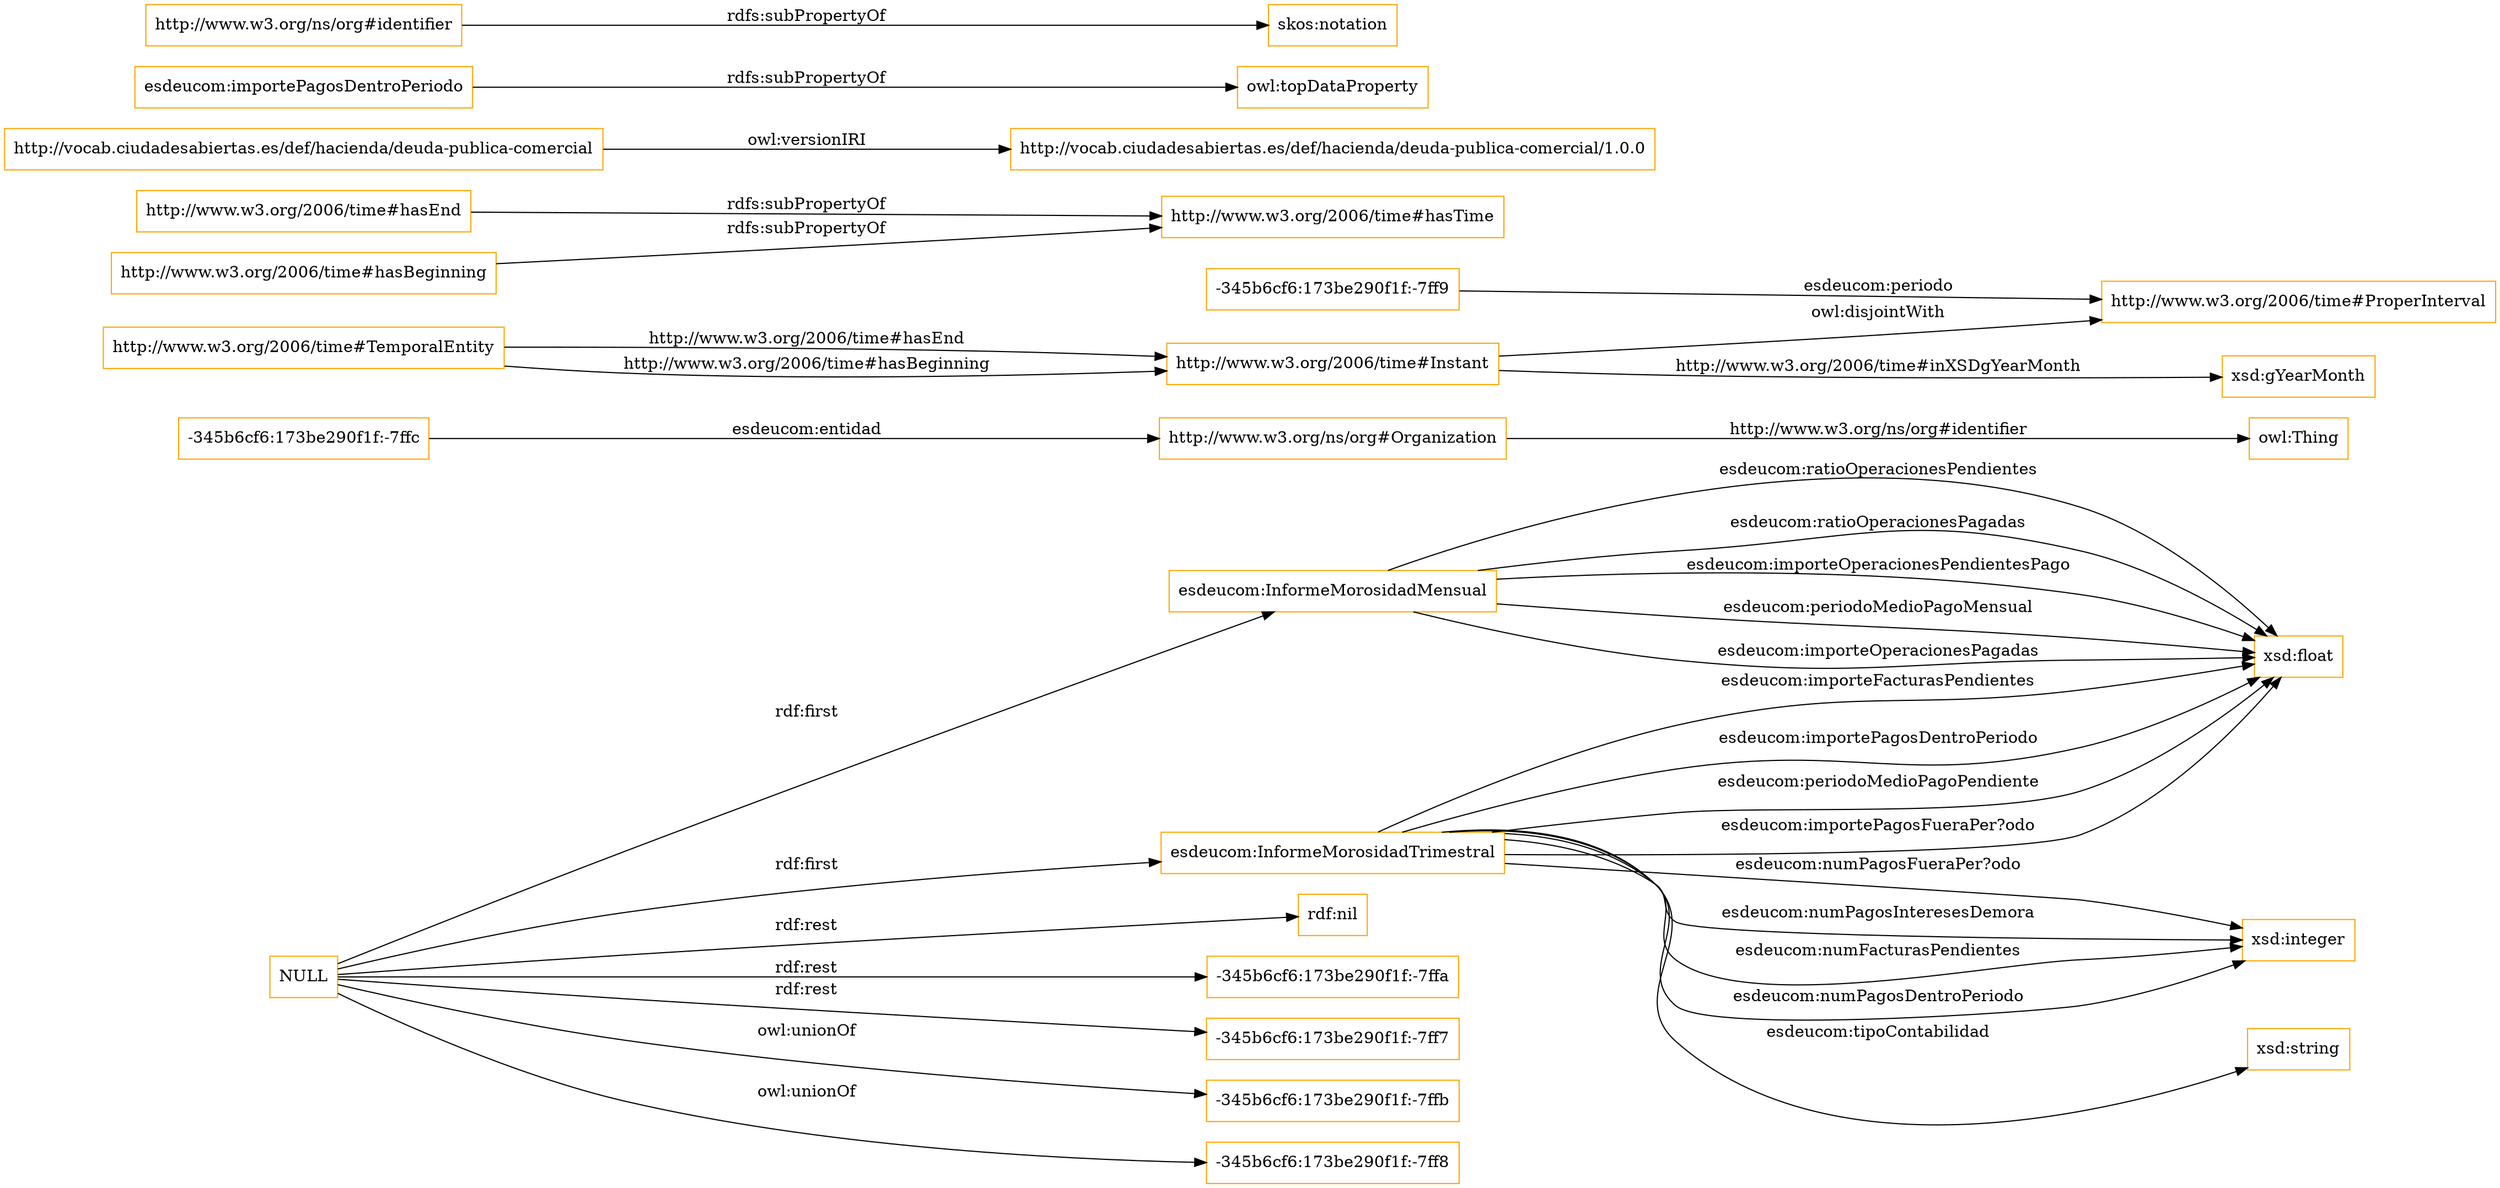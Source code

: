 digraph ar2dtool_diagram { 
rankdir=LR;
size="1501"
node [shape = rectangle, color="orange"]; "esdeucom:InformeMorosidadMensual" "esdeucom:InformeMorosidadTrimestral" "-345b6cf6:173be290f1f:-7ffc" "http://www.w3.org/2006/time#ProperInterval" "-345b6cf6:173be290f1f:-7ff9" "http://www.w3.org/2006/time#TemporalEntity" "http://www.w3.org/ns/org#Organization" "http://www.w3.org/2006/time#Instant" ; /*classes style*/
	"http://www.w3.org/2006/time#hasEnd" -> "http://www.w3.org/2006/time#hasTime" [ label = "rdfs:subPropertyOf" ];
	"http://vocab.ciudadesabiertas.es/def/hacienda/deuda-publica-comercial" -> "http://vocab.ciudadesabiertas.es/def/hacienda/deuda-publica-comercial/1.0.0" [ label = "owl:versionIRI" ];
	"http://www.w3.org/2006/time#Instant" -> "http://www.w3.org/2006/time#ProperInterval" [ label = "owl:disjointWith" ];
	"esdeucom:importePagosDentroPeriodo" -> "owl:topDataProperty" [ label = "rdfs:subPropertyOf" ];
	"http://www.w3.org/2006/time#hasBeginning" -> "http://www.w3.org/2006/time#hasTime" [ label = "rdfs:subPropertyOf" ];
	"http://www.w3.org/ns/org#identifier" -> "skos:notation" [ label = "rdfs:subPropertyOf" ];
	"NULL" -> "rdf:nil" [ label = "rdf:rest" ];
	"NULL" -> "esdeucom:InformeMorosidadTrimestral" [ label = "rdf:first" ];
	"NULL" -> "-345b6cf6:173be290f1f:-7ffa" [ label = "rdf:rest" ];
	"NULL" -> "-345b6cf6:173be290f1f:-7ff7" [ label = "rdf:rest" ];
	"NULL" -> "esdeucom:InformeMorosidadMensual" [ label = "rdf:first" ];
	"NULL" -> "-345b6cf6:173be290f1f:-7ffb" [ label = "owl:unionOf" ];
	"NULL" -> "-345b6cf6:173be290f1f:-7ff8" [ label = "owl:unionOf" ];
	"esdeucom:InformeMorosidadMensual" -> "xsd:float" [ label = "esdeucom:ratioOperacionesPendientes" ];
	"esdeucom:InformeMorosidadTrimestral" -> "xsd:integer" [ label = "esdeucom:numPagosFueraPer?odo" ];
	"http://www.w3.org/2006/time#TemporalEntity" -> "http://www.w3.org/2006/time#Instant" [ label = "http://www.w3.org/2006/time#hasEnd" ];
	"esdeucom:InformeMorosidadTrimestral" -> "xsd:float" [ label = "esdeucom:importeFacturasPendientes" ];
	"esdeucom:InformeMorosidadTrimestral" -> "xsd:string" [ label = "esdeucom:tipoContabilidad" ];
	"esdeucom:InformeMorosidadTrimestral" -> "xsd:integer" [ label = "esdeucom:numPagosInteresesDemora" ];
	"esdeucom:InformeMorosidadTrimestral" -> "xsd:integer" [ label = "esdeucom:numFacturasPendientes" ];
	"esdeucom:InformeMorosidadMensual" -> "xsd:float" [ label = "esdeucom:ratioOperacionesPagadas" ];
	"esdeucom:InformeMorosidadTrimestral" -> "xsd:float" [ label = "esdeucom:importePagosDentroPeriodo" ];
	"http://www.w3.org/2006/time#TemporalEntity" -> "http://www.w3.org/2006/time#Instant" [ label = "http://www.w3.org/2006/time#hasBeginning" ];
	"esdeucom:InformeMorosidadTrimestral" -> "xsd:float" [ label = "esdeucom:periodoMedioPagoPendiente" ];
	"-345b6cf6:173be290f1f:-7ffc" -> "http://www.w3.org/ns/org#Organization" [ label = "esdeucom:entidad" ];
	"esdeucom:InformeMorosidadMensual" -> "xsd:float" [ label = "esdeucom:importeOperacionesPendientesPago" ];
	"-345b6cf6:173be290f1f:-7ff9" -> "http://www.w3.org/2006/time#ProperInterval" [ label = "esdeucom:periodo" ];
	"http://www.w3.org/ns/org#Organization" -> "owl:Thing" [ label = "http://www.w3.org/ns/org#identifier" ];
	"esdeucom:InformeMorosidadTrimestral" -> "xsd:float" [ label = "esdeucom:importePagosFueraPer?odo" ];
	"esdeucom:InformeMorosidadMensual" -> "xsd:float" [ label = "esdeucom:periodoMedioPagoMensual" ];
	"http://www.w3.org/2006/time#Instant" -> "xsd:gYearMonth" [ label = "http://www.w3.org/2006/time#inXSDgYearMonth" ];
	"esdeucom:InformeMorosidadTrimestral" -> "xsd:integer" [ label = "esdeucom:numPagosDentroPeriodo" ];
	"esdeucom:InformeMorosidadMensual" -> "xsd:float" [ label = "esdeucom:importeOperacionesPagadas" ];

}
